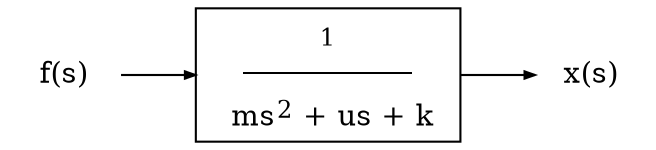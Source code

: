 digraph {

	rankdir=LR;
	a [shape=none, label="f(s)"];
	c [shape=none, label="x(s)"];
	b [shape=box , label=< <sub>1</sub> <br/>____________<br /> <br />  ms<sup>2</sup> + us + k <br />>]

	a -> b [arrowsize = 0.5]
	b -> c [arrowsize = 0.5]

}

